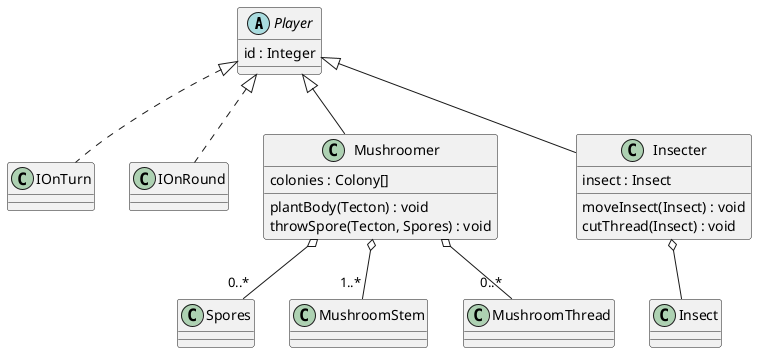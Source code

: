 @startuml player
Player <|.. IOnTurn
Player <|.. IOnRound
abstract class Player{
    id : Integer
}

Player <|-- Mushroomer
Mushroomer o-- "0..*" Spores
Mushroomer o-- "1..*" MushroomStem
Mushroomer o-- "0..*" MushroomThread
class Mushroomer{
    colonies : Colony[]
    plantBody(Tecton) : void
    throwSpore(Tecton, Spores) : void
}

Player <|-- Insecter
Insecter o-- Insect
class Insecter{
    insect : Insect
    moveInsect(Insect) : void
    cutThread(Insect) : void
}
@enduml